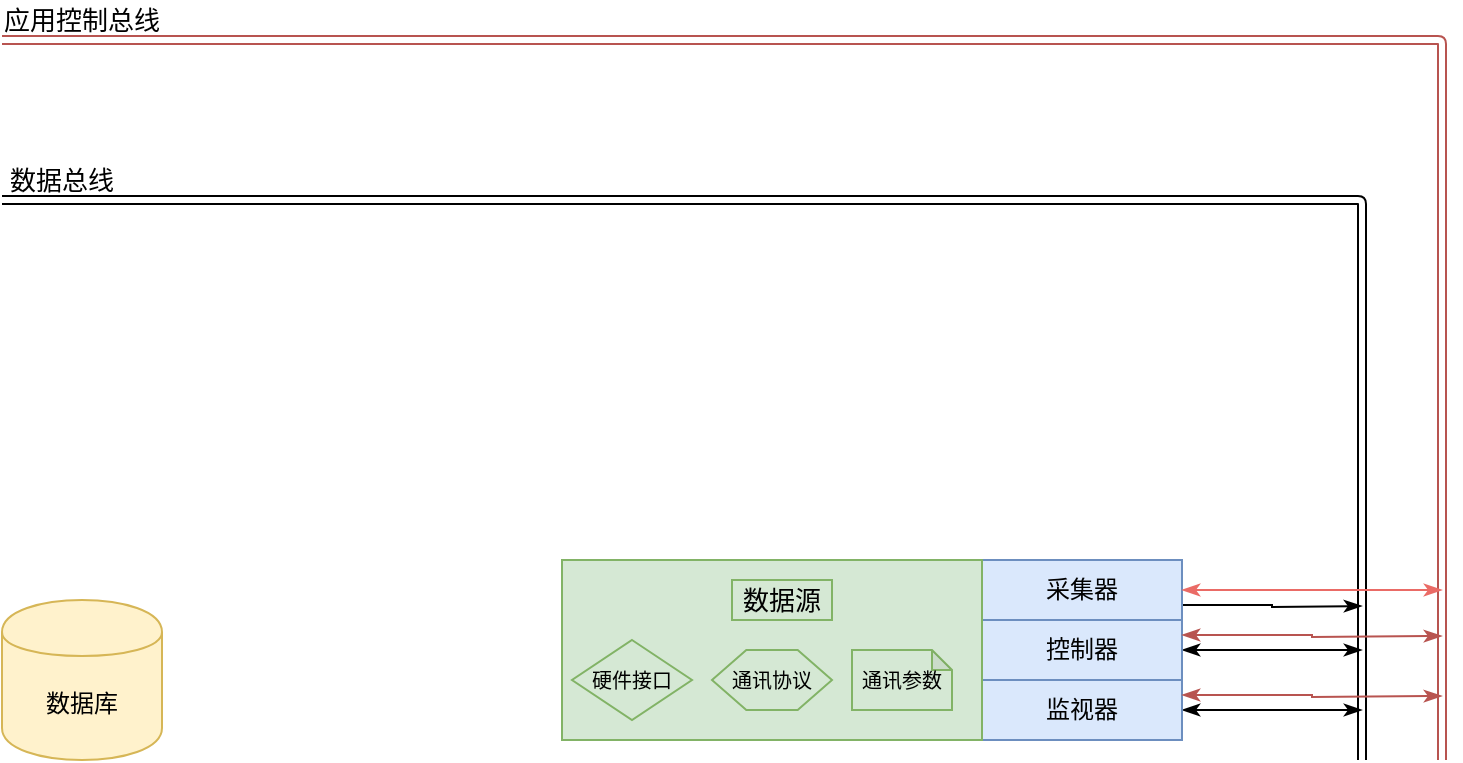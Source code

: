 <mxfile version="12.6.7" type="github">
  <diagram id="70CzTNJzPNa80F-RPJiq" name="第 1 页">
    <mxGraphModel dx="962" dy="733" grid="1" gridSize="10" guides="1" tooltips="1" connect="1" arrows="1" fold="1" page="1" pageScale="1" pageWidth="850" pageHeight="1100" math="0" shadow="0">
      <root>
        <mxCell id="0"/>
        <mxCell id="1" parent="0"/>
        <mxCell id="4IvTUrVCET20nHq62nAl-33" style="edgeStyle=orthogonalEdgeStyle;rounded=0;orthogonalLoop=1;jettySize=auto;html=1;exitX=1;exitY=0.5;exitDx=0;exitDy=0;startArrow=classicThin;startFill=1;endArrow=classicThin;endFill=1;fontSize=13;" edge="1" parent="1" source="4IvTUrVCET20nHq62nAl-4">
          <mxGeometry relative="1" as="geometry">
            <mxPoint x="720" y="495" as="targetPoint"/>
          </mxGeometry>
        </mxCell>
        <mxCell id="4IvTUrVCET20nHq62nAl-32" style="edgeStyle=orthogonalEdgeStyle;rounded=0;orthogonalLoop=1;jettySize=auto;html=1;exitX=1;exitY=0.5;exitDx=0;exitDy=0;startArrow=classicThin;startFill=1;endArrow=classicThin;endFill=1;fontSize=13;" edge="1" parent="1" source="4IvTUrVCET20nHq62nAl-5">
          <mxGeometry relative="1" as="geometry">
            <mxPoint x="720" y="465" as="targetPoint"/>
          </mxGeometry>
        </mxCell>
        <mxCell id="4IvTUrVCET20nHq62nAl-6" value="数据库" style="shape=cylinder;whiteSpace=wrap;html=1;boundedLbl=1;backgroundOutline=1;fillColor=#fff2cc;strokeColor=#d6b656;" vertex="1" parent="1">
          <mxGeometry x="40" y="440" width="80" height="80" as="geometry"/>
        </mxCell>
        <mxCell id="4IvTUrVCET20nHq62nAl-31" style="edgeStyle=orthogonalEdgeStyle;rounded=0;orthogonalLoop=1;jettySize=auto;html=1;exitX=1;exitY=0.75;exitDx=0;exitDy=0;startArrow=none;startFill=0;endArrow=classicThin;endFill=1;fontSize=13;" edge="1" parent="1" source="4IvTUrVCET20nHq62nAl-26">
          <mxGeometry relative="1" as="geometry">
            <mxPoint x="720" y="443" as="targetPoint"/>
          </mxGeometry>
        </mxCell>
        <mxCell id="4IvTUrVCET20nHq62nAl-29" value="" style="shape=link;html=1;startArrow=classicThin;startFill=1;endArrow=classicThin;endFill=1;fontSize=13;strokeColor=#000000;" edge="1" parent="1">
          <mxGeometry width="50" height="50" relative="1" as="geometry">
            <mxPoint x="40" y="240" as="sourcePoint"/>
            <mxPoint x="720" y="520" as="targetPoint"/>
            <Array as="points">
              <mxPoint x="720" y="240"/>
            </Array>
          </mxGeometry>
        </mxCell>
        <mxCell id="4IvTUrVCET20nHq62nAl-30" value="数据总线" style="text;html=1;strokeColor=none;fillColor=none;align=center;verticalAlign=middle;whiteSpace=wrap;rounded=0;fontSize=13;" vertex="1" parent="1">
          <mxGeometry x="40" y="220" width="60" height="20" as="geometry"/>
        </mxCell>
        <mxCell id="4IvTUrVCET20nHq62nAl-34" value="" style="group" vertex="1" connectable="0" parent="1">
          <mxGeometry x="320" y="420" width="310" height="90" as="geometry"/>
        </mxCell>
        <mxCell id="4IvTUrVCET20nHq62nAl-4" value="监视器" style="rounded=0;whiteSpace=wrap;html=1;fillColor=#dae8fc;strokeColor=#6c8ebf;" vertex="1" parent="4IvTUrVCET20nHq62nAl-34">
          <mxGeometry x="210" y="60" width="100" height="30" as="geometry"/>
        </mxCell>
        <mxCell id="4IvTUrVCET20nHq62nAl-5" value="控制器" style="rounded=0;whiteSpace=wrap;html=1;fillColor=#dae8fc;strokeColor=#6c8ebf;" vertex="1" parent="4IvTUrVCET20nHq62nAl-34">
          <mxGeometry x="210" y="30" width="100" height="30" as="geometry"/>
        </mxCell>
        <mxCell id="4IvTUrVCET20nHq62nAl-26" value="采集器" style="rounded=0;whiteSpace=wrap;html=1;fillColor=#dae8fc;strokeColor=#6c8ebf;" vertex="1" parent="4IvTUrVCET20nHq62nAl-34">
          <mxGeometry x="210" width="100" height="30" as="geometry"/>
        </mxCell>
        <mxCell id="4IvTUrVCET20nHq62nAl-28" value="" style="group;fillColor=#d5e8d4;strokeColor=#82b366;" vertex="1" connectable="0" parent="4IvTUrVCET20nHq62nAl-34">
          <mxGeometry width="210" height="90" as="geometry"/>
        </mxCell>
        <mxCell id="4IvTUrVCET20nHq62nAl-3" value="" style="rounded=0;whiteSpace=wrap;html=1;fillColor=#d5e8d4;strokeColor=#82b366;" vertex="1" parent="4IvTUrVCET20nHq62nAl-28">
          <mxGeometry width="210" height="90" as="geometry"/>
        </mxCell>
        <mxCell id="4IvTUrVCET20nHq62nAl-16" value="&lt;span style=&quot;white-space: normal; font-size: 10px;&quot;&gt;通讯协议&lt;/span&gt;" style="shape=hexagon;perimeter=hexagonPerimeter2;whiteSpace=wrap;html=1;size=0.286;fillColor=#d5e8d4;strokeColor=#82b366;fontSize=10;" vertex="1" parent="4IvTUrVCET20nHq62nAl-28">
          <mxGeometry x="75" y="45" width="60" height="30" as="geometry"/>
        </mxCell>
        <mxCell id="4IvTUrVCET20nHq62nAl-19" value="&lt;span style=&quot;white-space: normal ; font-size: 10px&quot;&gt;通讯参数&lt;/span&gt;" style="shape=note;whiteSpace=wrap;html=1;backgroundOutline=1;darkOpacity=0.05;size=10;fillColor=#d5e8d4;strokeColor=#82b366;fontSize=10;" vertex="1" parent="4IvTUrVCET20nHq62nAl-28">
          <mxGeometry x="145" y="45" width="50" height="30" as="geometry"/>
        </mxCell>
        <mxCell id="4IvTUrVCET20nHq62nAl-25" value="&lt;span style=&quot;white-space: normal; font-size: 10px;&quot;&gt;硬件接口&lt;/span&gt;" style="rhombus;whiteSpace=wrap;html=1;fillColor=#d5e8d4;strokeColor=#82b366;fontSize=10;" vertex="1" parent="4IvTUrVCET20nHq62nAl-28">
          <mxGeometry x="5" y="40" width="60" height="40" as="geometry"/>
        </mxCell>
        <mxCell id="4IvTUrVCET20nHq62nAl-27" value="数据源" style="text;html=1;strokeColor=#82b366;fillColor=#d5e8d4;align=center;verticalAlign=middle;whiteSpace=wrap;rounded=0;fontSize=13;" vertex="1" parent="4IvTUrVCET20nHq62nAl-28">
          <mxGeometry x="85" y="10" width="50" height="20" as="geometry"/>
        </mxCell>
        <mxCell id="4IvTUrVCET20nHq62nAl-35" value="" style="shape=link;html=1;startArrow=none;startFill=0;endArrow=classicThin;endFill=1;fontSize=13;fillColor=#f8cecc;strokeColor=#b85450;" edge="1" parent="1">
          <mxGeometry width="50" height="50" relative="1" as="geometry">
            <mxPoint x="40" y="160" as="sourcePoint"/>
            <mxPoint x="760" y="520" as="targetPoint"/>
            <Array as="points">
              <mxPoint x="760" y="160"/>
            </Array>
          </mxGeometry>
        </mxCell>
        <mxCell id="4IvTUrVCET20nHq62nAl-36" value="应用控制总线" style="text;html=1;strokeColor=none;fillColor=none;align=center;verticalAlign=middle;whiteSpace=wrap;rounded=0;fontSize=13;" vertex="1" parent="1">
          <mxGeometry x="40" y="140" width="80" height="20" as="geometry"/>
        </mxCell>
        <mxCell id="4IvTUrVCET20nHq62nAl-37" style="edgeStyle=orthogonalEdgeStyle;rounded=0;orthogonalLoop=1;jettySize=auto;html=1;exitX=1;exitY=0.5;exitDx=0;exitDy=0;startArrow=classicThin;startFill=1;endArrow=classicThin;endFill=1;strokeColor=#EA6B66;fontSize=13;" edge="1" parent="1" source="4IvTUrVCET20nHq62nAl-26">
          <mxGeometry relative="1" as="geometry">
            <mxPoint x="760" y="435" as="targetPoint"/>
          </mxGeometry>
        </mxCell>
        <mxCell id="4IvTUrVCET20nHq62nAl-38" style="edgeStyle=orthogonalEdgeStyle;rounded=0;orthogonalLoop=1;jettySize=auto;html=1;exitX=1;exitY=0.25;exitDx=0;exitDy=0;startArrow=classicThin;startFill=1;endArrow=classicThin;endFill=1;strokeColor=#b85450;fontSize=13;fillColor=#f8cecc;" edge="1" parent="1" source="4IvTUrVCET20nHq62nAl-5">
          <mxGeometry relative="1" as="geometry">
            <mxPoint x="760" y="458" as="targetPoint"/>
          </mxGeometry>
        </mxCell>
        <mxCell id="4IvTUrVCET20nHq62nAl-39" style="edgeStyle=orthogonalEdgeStyle;rounded=0;orthogonalLoop=1;jettySize=auto;html=1;exitX=1;exitY=0.25;exitDx=0;exitDy=0;startArrow=classicThin;startFill=1;endArrow=classicThin;endFill=1;strokeColor=#b85450;fontSize=13;fillColor=#f8cecc;" edge="1" parent="1" source="4IvTUrVCET20nHq62nAl-4">
          <mxGeometry relative="1" as="geometry">
            <mxPoint x="760" y="488" as="targetPoint"/>
          </mxGeometry>
        </mxCell>
      </root>
    </mxGraphModel>
  </diagram>
</mxfile>
